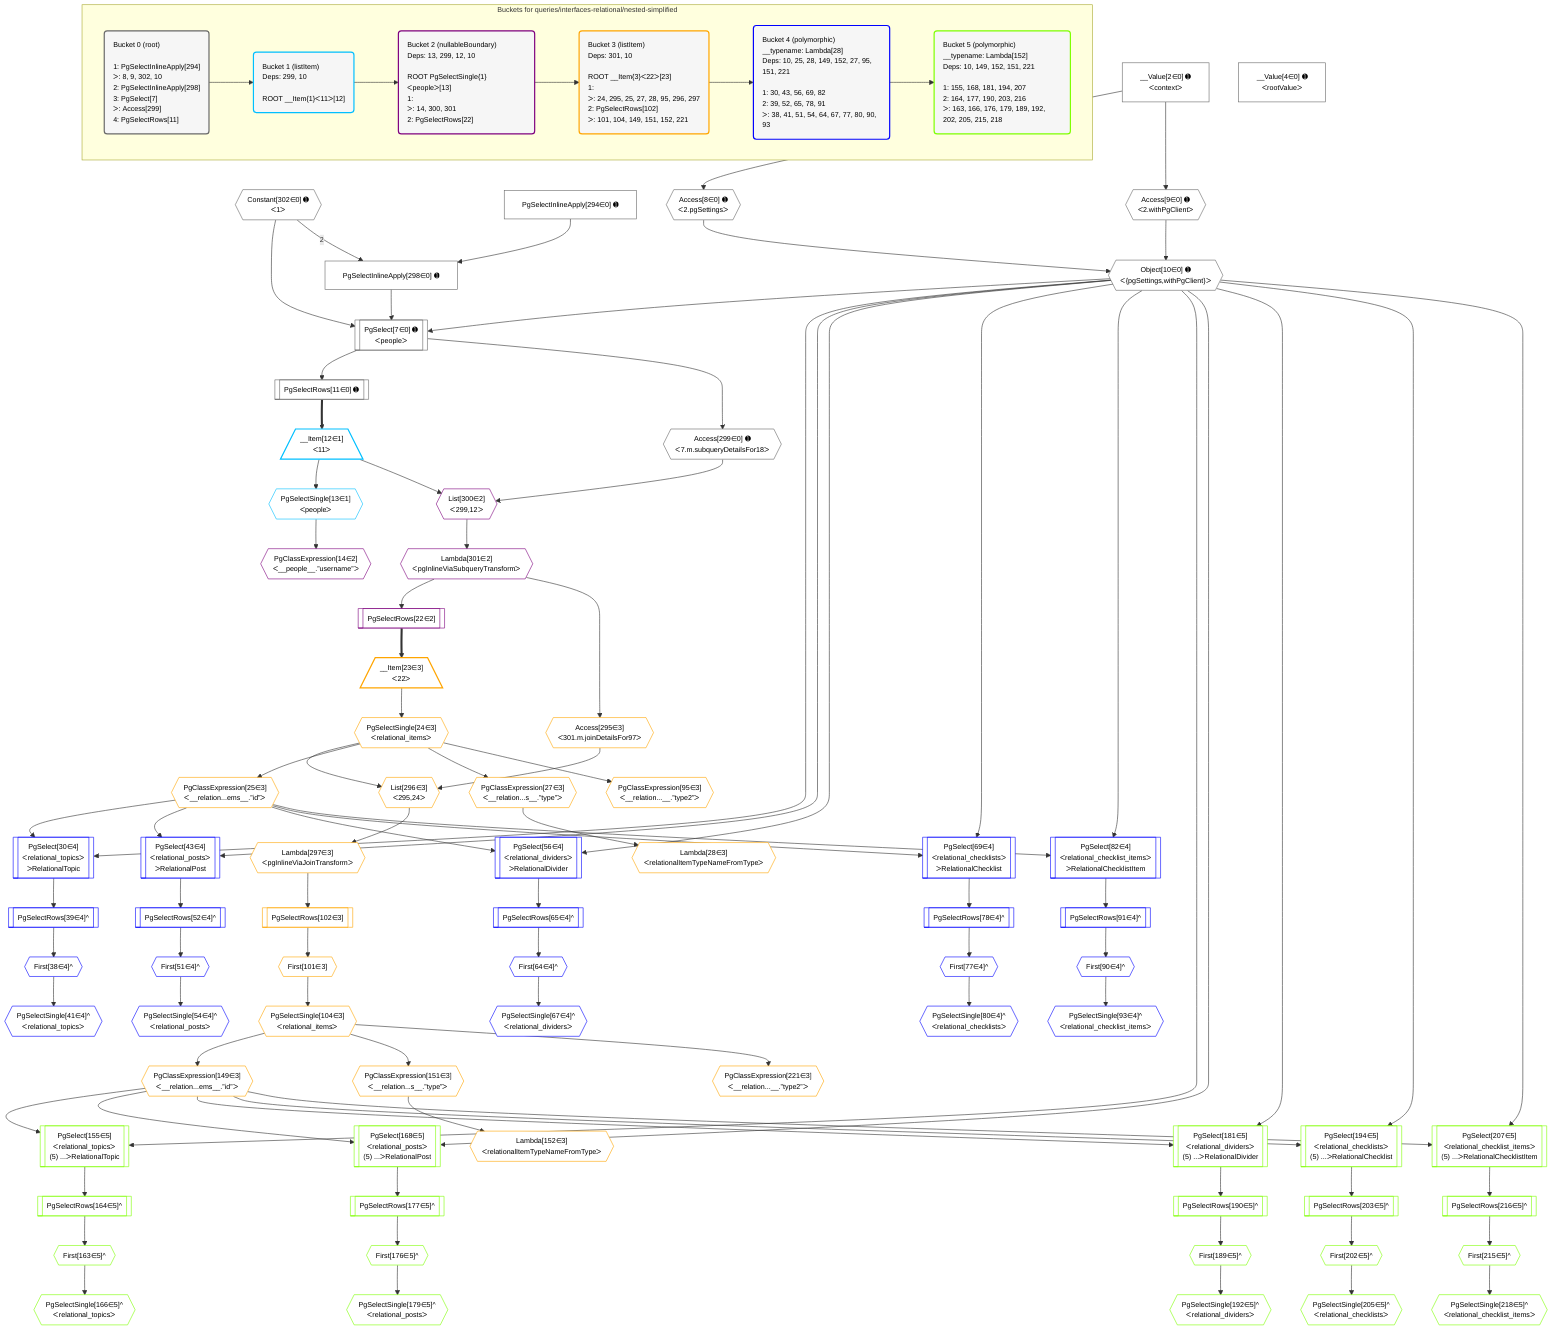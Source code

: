 %%{init: {'themeVariables': { 'fontSize': '12px'}}}%%
graph TD
    classDef path fill:#eee,stroke:#000,color:#000
    classDef plan fill:#fff,stroke-width:1px,color:#000
    classDef itemplan fill:#fff,stroke-width:2px,color:#000
    classDef unbatchedplan fill:#dff,stroke-width:1px,color:#000
    classDef sideeffectplan fill:#fcc,stroke-width:2px,color:#000
    classDef bucket fill:#f6f6f6,color:#000,stroke-width:2px,text-align:left

    subgraph "Buckets for queries/interfaces-relational/nested-simplified"
    Bucket0("Bucket 0 (root)<br /><br />1: PgSelectInlineApply[294]<br />ᐳ: 8, 9, 302, 10<br />2: PgSelectInlineApply[298]<br />3: PgSelect[7]<br />ᐳ: Access[299]<br />4: PgSelectRows[11]"):::bucket
    Bucket1("Bucket 1 (listItem)<br />Deps: 299, 10<br /><br />ROOT __Item{1}ᐸ11ᐳ[12]"):::bucket
    Bucket2("Bucket 2 (nullableBoundary)<br />Deps: 13, 299, 12, 10<br /><br />ROOT PgSelectSingle{1}ᐸpeopleᐳ[13]<br />1: <br />ᐳ: 14, 300, 301<br />2: PgSelectRows[22]"):::bucket
    Bucket3("Bucket 3 (listItem)<br />Deps: 301, 10<br /><br />ROOT __Item{3}ᐸ22ᐳ[23]<br />1: <br />ᐳ: 24, 295, 25, 27, 28, 95, 296, 297<br />2: PgSelectRows[102]<br />ᐳ: 101, 104, 149, 151, 152, 221"):::bucket
    Bucket4("Bucket 4 (polymorphic)<br />__typename: Lambda[28]<br />Deps: 10, 25, 28, 149, 152, 27, 95, 151, 221<br /><br />1: 30, 43, 56, 69, 82<br />2: 39, 52, 65, 78, 91<br />ᐳ: 38, 41, 51, 54, 64, 67, 77, 80, 90, 93"):::bucket
    Bucket5("Bucket 5 (polymorphic)<br />__typename: Lambda[152]<br />Deps: 10, 149, 152, 151, 221<br /><br />1: 155, 168, 181, 194, 207<br />2: 164, 177, 190, 203, 216<br />ᐳ: 163, 166, 176, 179, 189, 192, 202, 205, 215, 218"):::bucket
    end
    Bucket0 --> Bucket1
    Bucket1 --> Bucket2
    Bucket2 --> Bucket3
    Bucket3 --> Bucket4
    Bucket4 --> Bucket5

    %% plan dependencies
    PgSelect7[["PgSelect[7∈0] ➊<br />ᐸpeopleᐳ"]]:::plan
    Object10{{"Object[10∈0] ➊<br />ᐸ{pgSettings,withPgClient}ᐳ"}}:::plan
    Constant302{{"Constant[302∈0] ➊<br />ᐸ1ᐳ"}}:::plan
    PgSelectInlineApply298["PgSelectInlineApply[298∈0] ➊"]:::plan
    Object10 & Constant302 & PgSelectInlineApply298 --> PgSelect7
    PgSelectInlineApply294["PgSelectInlineApply[294∈0] ➊"]:::plan
    PgSelectInlineApply294 --> PgSelectInlineApply298
    Constant302 -- 2 --> PgSelectInlineApply298
    Access8{{"Access[8∈0] ➊<br />ᐸ2.pgSettingsᐳ"}}:::plan
    Access9{{"Access[9∈0] ➊<br />ᐸ2.withPgClientᐳ"}}:::plan
    Access8 & Access9 --> Object10
    __Value2["__Value[2∈0] ➊<br />ᐸcontextᐳ"]:::plan
    __Value2 --> Access8
    __Value2 --> Access9
    PgSelectRows11[["PgSelectRows[11∈0] ➊"]]:::plan
    PgSelect7 --> PgSelectRows11
    Access299{{"Access[299∈0] ➊<br />ᐸ7.m.subqueryDetailsFor18ᐳ"}}:::plan
    PgSelect7 --> Access299
    __Value4["__Value[4∈0] ➊<br />ᐸrootValueᐳ"]:::plan
    __Item12[/"__Item[12∈1]<br />ᐸ11ᐳ"\]:::itemplan
    PgSelectRows11 ==> __Item12
    PgSelectSingle13{{"PgSelectSingle[13∈1]<br />ᐸpeopleᐳ"}}:::plan
    __Item12 --> PgSelectSingle13
    List300{{"List[300∈2]<br />ᐸ299,12ᐳ"}}:::plan
    Access299 & __Item12 --> List300
    PgClassExpression14{{"PgClassExpression[14∈2]<br />ᐸ__people__.”username”ᐳ"}}:::plan
    PgSelectSingle13 --> PgClassExpression14
    PgSelectRows22[["PgSelectRows[22∈2]"]]:::plan
    Lambda301{{"Lambda[301∈2]<br />ᐸpgInlineViaSubqueryTransformᐳ"}}:::plan
    Lambda301 --> PgSelectRows22
    List300 --> Lambda301
    List296{{"List[296∈3]<br />ᐸ295,24ᐳ"}}:::plan
    Access295{{"Access[295∈3]<br />ᐸ301.m.joinDetailsFor97ᐳ"}}:::plan
    PgSelectSingle24{{"PgSelectSingle[24∈3]<br />ᐸrelational_itemsᐳ"}}:::plan
    Access295 & PgSelectSingle24 --> List296
    __Item23[/"__Item[23∈3]<br />ᐸ22ᐳ"\]:::itemplan
    PgSelectRows22 ==> __Item23
    __Item23 --> PgSelectSingle24
    PgClassExpression25{{"PgClassExpression[25∈3]<br />ᐸ__relation...ems__.”id”ᐳ"}}:::plan
    PgSelectSingle24 --> PgClassExpression25
    PgClassExpression27{{"PgClassExpression[27∈3]<br />ᐸ__relation...s__.”type”ᐳ"}}:::plan
    PgSelectSingle24 --> PgClassExpression27
    Lambda28{{"Lambda[28∈3]<br />ᐸrelationalItemTypeNameFromTypeᐳ"}}:::plan
    PgClassExpression27 --> Lambda28
    PgClassExpression95{{"PgClassExpression[95∈3]<br />ᐸ__relation...__.”type2”ᐳ"}}:::plan
    PgSelectSingle24 --> PgClassExpression95
    First101{{"First[101∈3]"}}:::plan
    PgSelectRows102[["PgSelectRows[102∈3]"]]:::plan
    PgSelectRows102 --> First101
    Lambda297{{"Lambda[297∈3]<br />ᐸpgInlineViaJoinTransformᐳ"}}:::plan
    Lambda297 --> PgSelectRows102
    PgSelectSingle104{{"PgSelectSingle[104∈3]<br />ᐸrelational_itemsᐳ"}}:::plan
    First101 --> PgSelectSingle104
    PgClassExpression149{{"PgClassExpression[149∈3]<br />ᐸ__relation...ems__.”id”ᐳ"}}:::plan
    PgSelectSingle104 --> PgClassExpression149
    PgClassExpression151{{"PgClassExpression[151∈3]<br />ᐸ__relation...s__.”type”ᐳ"}}:::plan
    PgSelectSingle104 --> PgClassExpression151
    Lambda152{{"Lambda[152∈3]<br />ᐸrelationalItemTypeNameFromTypeᐳ"}}:::plan
    PgClassExpression151 --> Lambda152
    PgClassExpression221{{"PgClassExpression[221∈3]<br />ᐸ__relation...__.”type2”ᐳ"}}:::plan
    PgSelectSingle104 --> PgClassExpression221
    Lambda301 --> Access295
    List296 --> Lambda297
    PgSelect30[["PgSelect[30∈4]<br />ᐸrelational_topicsᐳ<br />ᐳRelationalTopic"]]:::plan
    Object10 & PgClassExpression25 --> PgSelect30
    PgSelect43[["PgSelect[43∈4]<br />ᐸrelational_postsᐳ<br />ᐳRelationalPost"]]:::plan
    Object10 & PgClassExpression25 --> PgSelect43
    PgSelect56[["PgSelect[56∈4]<br />ᐸrelational_dividersᐳ<br />ᐳRelationalDivider"]]:::plan
    Object10 & PgClassExpression25 --> PgSelect56
    PgSelect69[["PgSelect[69∈4]<br />ᐸrelational_checklistsᐳ<br />ᐳRelationalChecklist"]]:::plan
    Object10 & PgClassExpression25 --> PgSelect69
    PgSelect82[["PgSelect[82∈4]<br />ᐸrelational_checklist_itemsᐳ<br />ᐳRelationalChecklistItem"]]:::plan
    Object10 & PgClassExpression25 --> PgSelect82
    First38{{"First[38∈4]^"}}:::plan
    PgSelectRows39[["PgSelectRows[39∈4]^"]]:::plan
    PgSelectRows39 --> First38
    PgSelect30 --> PgSelectRows39
    PgSelectSingle41{{"PgSelectSingle[41∈4]^<br />ᐸrelational_topicsᐳ"}}:::plan
    First38 --> PgSelectSingle41
    First51{{"First[51∈4]^"}}:::plan
    PgSelectRows52[["PgSelectRows[52∈4]^"]]:::plan
    PgSelectRows52 --> First51
    PgSelect43 --> PgSelectRows52
    PgSelectSingle54{{"PgSelectSingle[54∈4]^<br />ᐸrelational_postsᐳ"}}:::plan
    First51 --> PgSelectSingle54
    First64{{"First[64∈4]^"}}:::plan
    PgSelectRows65[["PgSelectRows[65∈4]^"]]:::plan
    PgSelectRows65 --> First64
    PgSelect56 --> PgSelectRows65
    PgSelectSingle67{{"PgSelectSingle[67∈4]^<br />ᐸrelational_dividersᐳ"}}:::plan
    First64 --> PgSelectSingle67
    First77{{"First[77∈4]^"}}:::plan
    PgSelectRows78[["PgSelectRows[78∈4]^"]]:::plan
    PgSelectRows78 --> First77
    PgSelect69 --> PgSelectRows78
    PgSelectSingle80{{"PgSelectSingle[80∈4]^<br />ᐸrelational_checklistsᐳ"}}:::plan
    First77 --> PgSelectSingle80
    First90{{"First[90∈4]^"}}:::plan
    PgSelectRows91[["PgSelectRows[91∈4]^"]]:::plan
    PgSelectRows91 --> First90
    PgSelect82 --> PgSelectRows91
    PgSelectSingle93{{"PgSelectSingle[93∈4]^<br />ᐸrelational_checklist_itemsᐳ"}}:::plan
    First90 --> PgSelectSingle93
    PgSelect155[["PgSelect[155∈5]<br />ᐸrelational_topicsᐳ<br />(5) ...ᐳRelationalTopic"]]:::plan
    Object10 & PgClassExpression149 --> PgSelect155
    PgSelect168[["PgSelect[168∈5]<br />ᐸrelational_postsᐳ<br />(5) ...ᐳRelationalPost"]]:::plan
    Object10 & PgClassExpression149 --> PgSelect168
    PgSelect181[["PgSelect[181∈5]<br />ᐸrelational_dividersᐳ<br />(5) ...ᐳRelationalDivider"]]:::plan
    Object10 & PgClassExpression149 --> PgSelect181
    PgSelect194[["PgSelect[194∈5]<br />ᐸrelational_checklistsᐳ<br />(5) ...ᐳRelationalChecklist"]]:::plan
    Object10 & PgClassExpression149 --> PgSelect194
    PgSelect207[["PgSelect[207∈5]<br />ᐸrelational_checklist_itemsᐳ<br />(5) ...ᐳRelationalChecklistItem"]]:::plan
    Object10 & PgClassExpression149 --> PgSelect207
    First163{{"First[163∈5]^"}}:::plan
    PgSelectRows164[["PgSelectRows[164∈5]^"]]:::plan
    PgSelectRows164 --> First163
    PgSelect155 --> PgSelectRows164
    PgSelectSingle166{{"PgSelectSingle[166∈5]^<br />ᐸrelational_topicsᐳ"}}:::plan
    First163 --> PgSelectSingle166
    First176{{"First[176∈5]^"}}:::plan
    PgSelectRows177[["PgSelectRows[177∈5]^"]]:::plan
    PgSelectRows177 --> First176
    PgSelect168 --> PgSelectRows177
    PgSelectSingle179{{"PgSelectSingle[179∈5]^<br />ᐸrelational_postsᐳ"}}:::plan
    First176 --> PgSelectSingle179
    First189{{"First[189∈5]^"}}:::plan
    PgSelectRows190[["PgSelectRows[190∈5]^"]]:::plan
    PgSelectRows190 --> First189
    PgSelect181 --> PgSelectRows190
    PgSelectSingle192{{"PgSelectSingle[192∈5]^<br />ᐸrelational_dividersᐳ"}}:::plan
    First189 --> PgSelectSingle192
    First202{{"First[202∈5]^"}}:::plan
    PgSelectRows203[["PgSelectRows[203∈5]^"]]:::plan
    PgSelectRows203 --> First202
    PgSelect194 --> PgSelectRows203
    PgSelectSingle205{{"PgSelectSingle[205∈5]^<br />ᐸrelational_checklistsᐳ"}}:::plan
    First202 --> PgSelectSingle205
    First215{{"First[215∈5]^"}}:::plan
    PgSelectRows216[["PgSelectRows[216∈5]^"]]:::plan
    PgSelectRows216 --> First215
    PgSelect207 --> PgSelectRows216
    PgSelectSingle218{{"PgSelectSingle[218∈5]^<br />ᐸrelational_checklist_itemsᐳ"}}:::plan
    First215 --> PgSelectSingle218

    %% define steps
    classDef bucket0 stroke:#696969
    class Bucket0,__Value2,__Value4,PgSelect7,Access8,Access9,Object10,PgSelectRows11,PgSelectInlineApply294,PgSelectInlineApply298,Access299,Constant302 bucket0
    classDef bucket1 stroke:#00bfff
    class Bucket1,__Item12,PgSelectSingle13 bucket1
    classDef bucket2 stroke:#7f007f
    class Bucket2,PgClassExpression14,PgSelectRows22,List300,Lambda301 bucket2
    classDef bucket3 stroke:#ffa500
    class Bucket3,__Item23,PgSelectSingle24,PgClassExpression25,PgClassExpression27,Lambda28,PgClassExpression95,First101,PgSelectRows102,PgSelectSingle104,PgClassExpression149,PgClassExpression151,Lambda152,PgClassExpression221,Access295,List296,Lambda297 bucket3
    classDef bucket4 stroke:#0000ff
    class Bucket4,PgSelect30,First38,PgSelectRows39,PgSelectSingle41,PgSelect43,First51,PgSelectRows52,PgSelectSingle54,PgSelect56,First64,PgSelectRows65,PgSelectSingle67,PgSelect69,First77,PgSelectRows78,PgSelectSingle80,PgSelect82,First90,PgSelectRows91,PgSelectSingle93 bucket4
    classDef bucket5 stroke:#7fff00
    class Bucket5,PgSelect155,First163,PgSelectRows164,PgSelectSingle166,PgSelect168,First176,PgSelectRows177,PgSelectSingle179,PgSelect181,First189,PgSelectRows190,PgSelectSingle192,PgSelect194,First202,PgSelectRows203,PgSelectSingle205,PgSelect207,First215,PgSelectRows216,PgSelectSingle218 bucket5